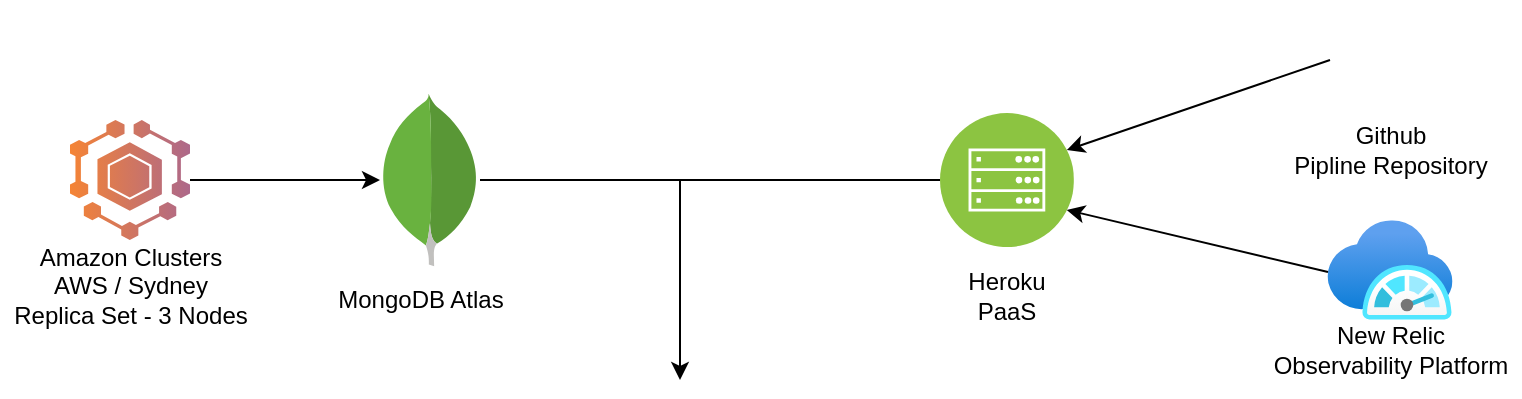 <mxfile version="14.4.5" type="github">
  <diagram id="YLSzRJGPFFzcSf5GAKoJ" name="Page-1">
    <mxGraphModel dx="2942" dy="1122" grid="1" gridSize="10" guides="1" tooltips="1" connect="1" arrows="1" fold="1" page="1" pageScale="1" pageWidth="850" pageHeight="1100" math="0" shadow="0">
      <root>
        <mxCell id="0" />
        <mxCell id="1" parent="0" />
        <mxCell id="YeK8_mfaBbaLDlQbijiX-2" value="" style="dashed=0;outlineConnect=0;html=1;align=center;labelPosition=center;verticalLabelPosition=bottom;verticalAlign=top;shape=mxgraph.weblogos.mongodb" vertex="1" parent="1">
          <mxGeometry x="235" y="276.9" width="50" height="86.2" as="geometry" />
        </mxCell>
        <mxCell id="YeK8_mfaBbaLDlQbijiX-6" value="" style="edgeStyle=orthogonalEdgeStyle;rounded=0;orthogonalLoop=1;jettySize=auto;html=1;" edge="1" parent="1" source="YeK8_mfaBbaLDlQbijiX-3" target="YeK8_mfaBbaLDlQbijiX-2">
          <mxGeometry relative="1" as="geometry" />
        </mxCell>
        <mxCell id="YeK8_mfaBbaLDlQbijiX-3" value="" style="outlineConnect=0;dashed=0;verticalLabelPosition=bottom;verticalAlign=top;align=center;html=1;shape=mxgraph.aws3.mobile_hub;fillColor=#AD688A;gradientColor=#F58435;gradientDirection=west;pointerEvents=1" vertex="1" parent="1">
          <mxGeometry x="80" y="290" width="60" height="60" as="geometry" />
        </mxCell>
        <mxCell id="YeK8_mfaBbaLDlQbijiX-4" value="Amazon Clusters&lt;br&gt;AWS / Sydney&lt;br&gt;Replica Set - 3 Nodes&lt;br&gt;&amp;nbsp;" style="text;html=1;align=center;verticalAlign=middle;resizable=0;points=[];autosize=1;" vertex="1" parent="1">
          <mxGeometry x="45" y="350" width="130" height="60" as="geometry" />
        </mxCell>
        <mxCell id="YeK8_mfaBbaLDlQbijiX-7" value="MongoDB Atlas" style="text;html=1;align=center;verticalAlign=middle;resizable=0;points=[];autosize=1;" vertex="1" parent="1">
          <mxGeometry x="205" y="370" width="100" height="20" as="geometry" />
        </mxCell>
        <mxCell id="YeK8_mfaBbaLDlQbijiX-8" value="" style="aspect=fixed;perimeter=ellipsePerimeter;html=1;align=center;shadow=0;dashed=0;fontColor=#4277BB;labelBackgroundColor=#ffffff;fontSize=12;spacingTop=3;image;image=img/lib/ibm/infrastructure/mobile_backend.svg;" vertex="1" parent="1">
          <mxGeometry x="515" y="286.55" width="66.9" height="66.9" as="geometry" />
        </mxCell>
        <mxCell id="YeK8_mfaBbaLDlQbijiX-9" value="Heroku&lt;br&gt;PaaS" style="text;html=1;align=center;verticalAlign=middle;resizable=0;points=[];autosize=1;" vertex="1" parent="1">
          <mxGeometry x="523.45" y="363.1" width="50" height="30" as="geometry" />
        </mxCell>
        <mxCell id="YeK8_mfaBbaLDlQbijiX-10" value="" style="endArrow=none;html=1;entryX=0;entryY=0.5;entryDx=0;entryDy=0;" edge="1" parent="1" source="YeK8_mfaBbaLDlQbijiX-2" target="YeK8_mfaBbaLDlQbijiX-8">
          <mxGeometry width="50" height="50" relative="1" as="geometry">
            <mxPoint x="425" y="810" as="sourcePoint" />
            <mxPoint x="475" y="760" as="targetPoint" />
          </mxGeometry>
        </mxCell>
        <mxCell id="YeK8_mfaBbaLDlQbijiX-11" value="" style="endArrow=classic;html=1;" edge="1" parent="1">
          <mxGeometry width="50" height="50" relative="1" as="geometry">
            <mxPoint x="385" y="320" as="sourcePoint" />
            <mxPoint x="385" y="420" as="targetPoint" />
          </mxGeometry>
        </mxCell>
        <mxCell id="YeK8_mfaBbaLDlQbijiX-12" value="" style="shape=image;html=1;verticalAlign=top;verticalLabelPosition=bottom;labelBackgroundColor=#ffffff;imageAspect=0;aspect=fixed;image=https://cdn1.iconfinder.com/data/icons/logotypes/32/github-128.png" vertex="1" parent="1">
          <mxGeometry x="710" y="230" width="60" height="60" as="geometry" />
        </mxCell>
        <mxCell id="YeK8_mfaBbaLDlQbijiX-14" value="" style="aspect=fixed;html=1;points=[];align=center;image;fontSize=12;image=img/lib/azure2/monitor/SAP_Azure_Monitor.svg;" vertex="1" parent="1">
          <mxGeometry x="708.75" y="340" width="62.5" height="50" as="geometry" />
        </mxCell>
        <mxCell id="YeK8_mfaBbaLDlQbijiX-15" value="New Relic&lt;br&gt;Observability Platform" style="text;html=1;align=center;verticalAlign=middle;resizable=0;points=[];autosize=1;" vertex="1" parent="1">
          <mxGeometry x="675" y="390" width="130" height="30" as="geometry" />
        </mxCell>
        <mxCell id="YeK8_mfaBbaLDlQbijiX-17" value="" style="endArrow=classic;html=1;exitX=0.004;exitY=0.52;exitDx=0;exitDy=0;exitPerimeter=0;entryX=1;entryY=0.75;entryDx=0;entryDy=0;" edge="1" parent="1" source="YeK8_mfaBbaLDlQbijiX-14" target="YeK8_mfaBbaLDlQbijiX-8">
          <mxGeometry width="50" height="50" relative="1" as="geometry">
            <mxPoint x="425" y="800" as="sourcePoint" />
            <mxPoint x="475" y="750" as="targetPoint" />
          </mxGeometry>
        </mxCell>
        <mxCell id="YeK8_mfaBbaLDlQbijiX-18" value="Github&lt;br&gt;Pipline Repository" style="text;html=1;align=center;verticalAlign=middle;resizable=0;points=[];autosize=1;" vertex="1" parent="1">
          <mxGeometry x="685" y="290" width="110" height="30" as="geometry" />
        </mxCell>
        <mxCell id="YeK8_mfaBbaLDlQbijiX-19" value="" style="endArrow=classic;html=1;exitX=0;exitY=0.5;exitDx=0;exitDy=0;entryX=1;entryY=0.25;entryDx=0;entryDy=0;" edge="1" parent="1" source="YeK8_mfaBbaLDlQbijiX-12" target="YeK8_mfaBbaLDlQbijiX-8">
          <mxGeometry width="50" height="50" relative="1" as="geometry">
            <mxPoint x="425" y="790" as="sourcePoint" />
            <mxPoint x="475" y="740" as="targetPoint" />
          </mxGeometry>
        </mxCell>
      </root>
    </mxGraphModel>
  </diagram>
</mxfile>
